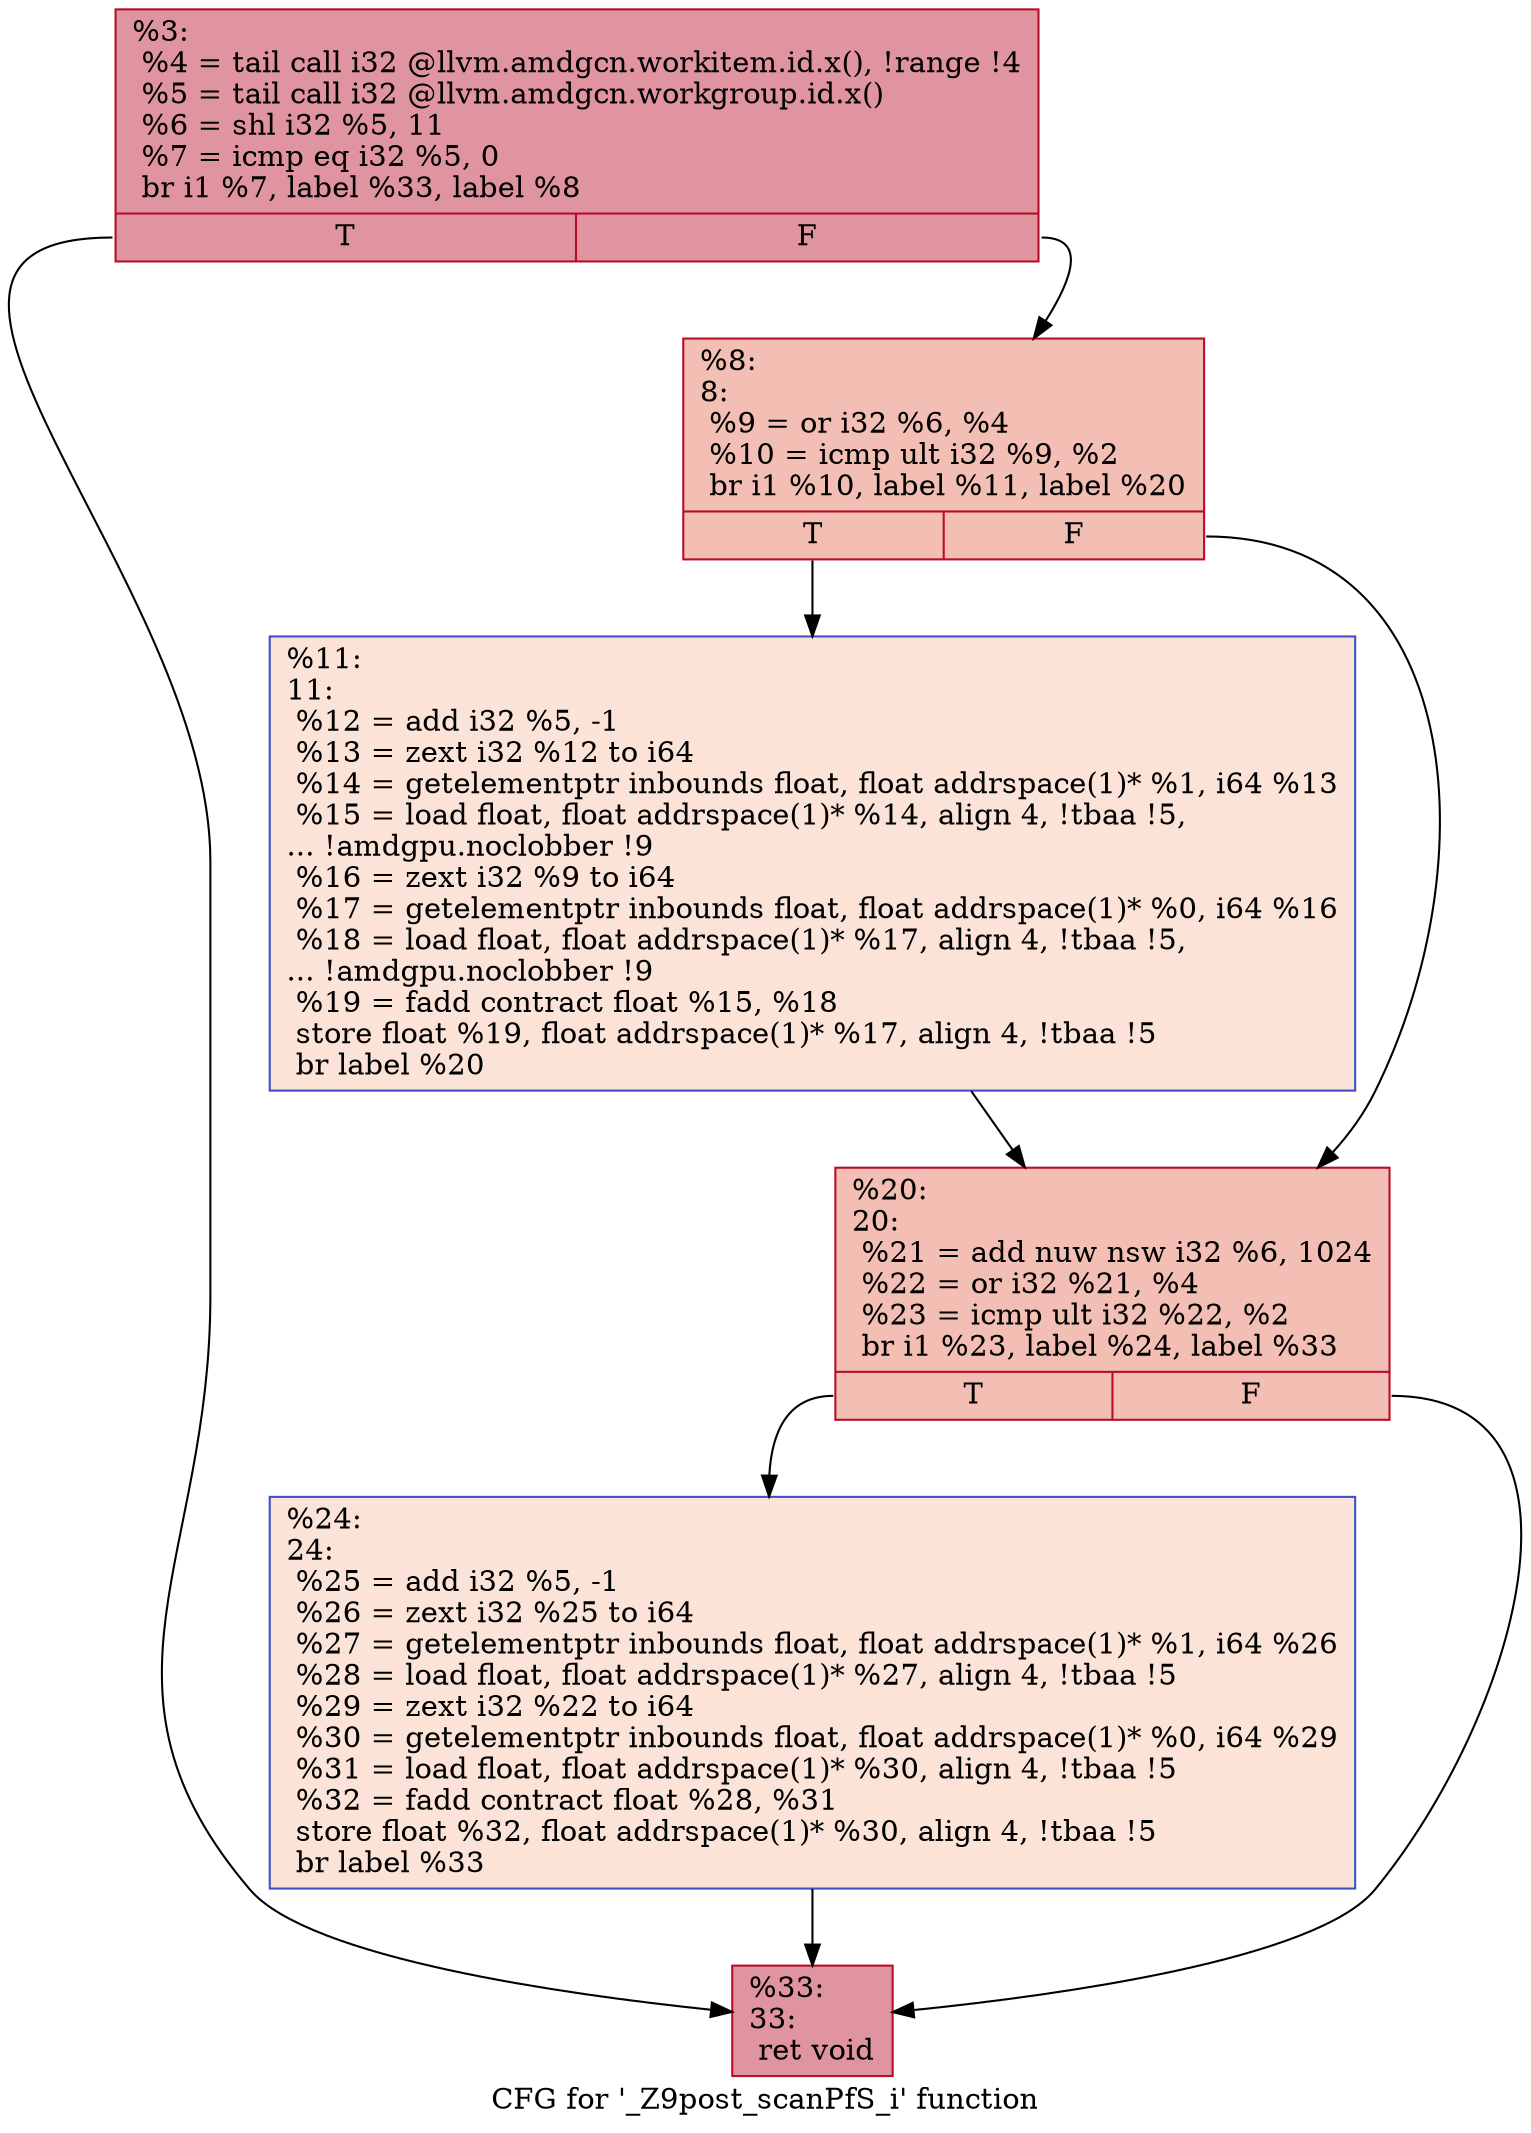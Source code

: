 digraph "CFG for '_Z9post_scanPfS_i' function" {
	label="CFG for '_Z9post_scanPfS_i' function";

	Node0x64ac1e0 [shape=record,color="#b70d28ff", style=filled, fillcolor="#b70d2870",label="{%3:\l  %4 = tail call i32 @llvm.amdgcn.workitem.id.x(), !range !4\l  %5 = tail call i32 @llvm.amdgcn.workgroup.id.x()\l  %6 = shl i32 %5, 11\l  %7 = icmp eq i32 %5, 0\l  br i1 %7, label %33, label %8\l|{<s0>T|<s1>F}}"];
	Node0x64ac1e0:s0 -> Node0x64ad8d0;
	Node0x64ac1e0:s1 -> Node0x64ad960;
	Node0x64ad960 [shape=record,color="#b70d28ff", style=filled, fillcolor="#e36c5570",label="{%8:\l8:                                                \l  %9 = or i32 %6, %4\l  %10 = icmp ult i32 %9, %2\l  br i1 %10, label %11, label %20\l|{<s0>T|<s1>F}}"];
	Node0x64ad960:s0 -> Node0x64acf70;
	Node0x64ad960:s1 -> Node0x64adc50;
	Node0x64acf70 [shape=record,color="#3d50c3ff", style=filled, fillcolor="#f6bfa670",label="{%11:\l11:                                               \l  %12 = add i32 %5, -1\l  %13 = zext i32 %12 to i64\l  %14 = getelementptr inbounds float, float addrspace(1)* %1, i64 %13\l  %15 = load float, float addrspace(1)* %14, align 4, !tbaa !5,\l... !amdgpu.noclobber !9\l  %16 = zext i32 %9 to i64\l  %17 = getelementptr inbounds float, float addrspace(1)* %0, i64 %16\l  %18 = load float, float addrspace(1)* %17, align 4, !tbaa !5,\l... !amdgpu.noclobber !9\l  %19 = fadd contract float %15, %18\l  store float %19, float addrspace(1)* %17, align 4, !tbaa !5\l  br label %20\l}"];
	Node0x64acf70 -> Node0x64adc50;
	Node0x64adc50 [shape=record,color="#b70d28ff", style=filled, fillcolor="#e36c5570",label="{%20:\l20:                                               \l  %21 = add nuw nsw i32 %6, 1024\l  %22 = or i32 %21, %4\l  %23 = icmp ult i32 %22, %2\l  br i1 %23, label %24, label %33\l|{<s0>T|<s1>F}}"];
	Node0x64adc50:s0 -> Node0x64af4b0;
	Node0x64adc50:s1 -> Node0x64ad8d0;
	Node0x64af4b0 [shape=record,color="#3d50c3ff", style=filled, fillcolor="#f6bfa670",label="{%24:\l24:                                               \l  %25 = add i32 %5, -1\l  %26 = zext i32 %25 to i64\l  %27 = getelementptr inbounds float, float addrspace(1)* %1, i64 %26\l  %28 = load float, float addrspace(1)* %27, align 4, !tbaa !5\l  %29 = zext i32 %22 to i64\l  %30 = getelementptr inbounds float, float addrspace(1)* %0, i64 %29\l  %31 = load float, float addrspace(1)* %30, align 4, !tbaa !5\l  %32 = fadd contract float %28, %31\l  store float %32, float addrspace(1)* %30, align 4, !tbaa !5\l  br label %33\l}"];
	Node0x64af4b0 -> Node0x64ad8d0;
	Node0x64ad8d0 [shape=record,color="#b70d28ff", style=filled, fillcolor="#b70d2870",label="{%33:\l33:                                               \l  ret void\l}"];
}
